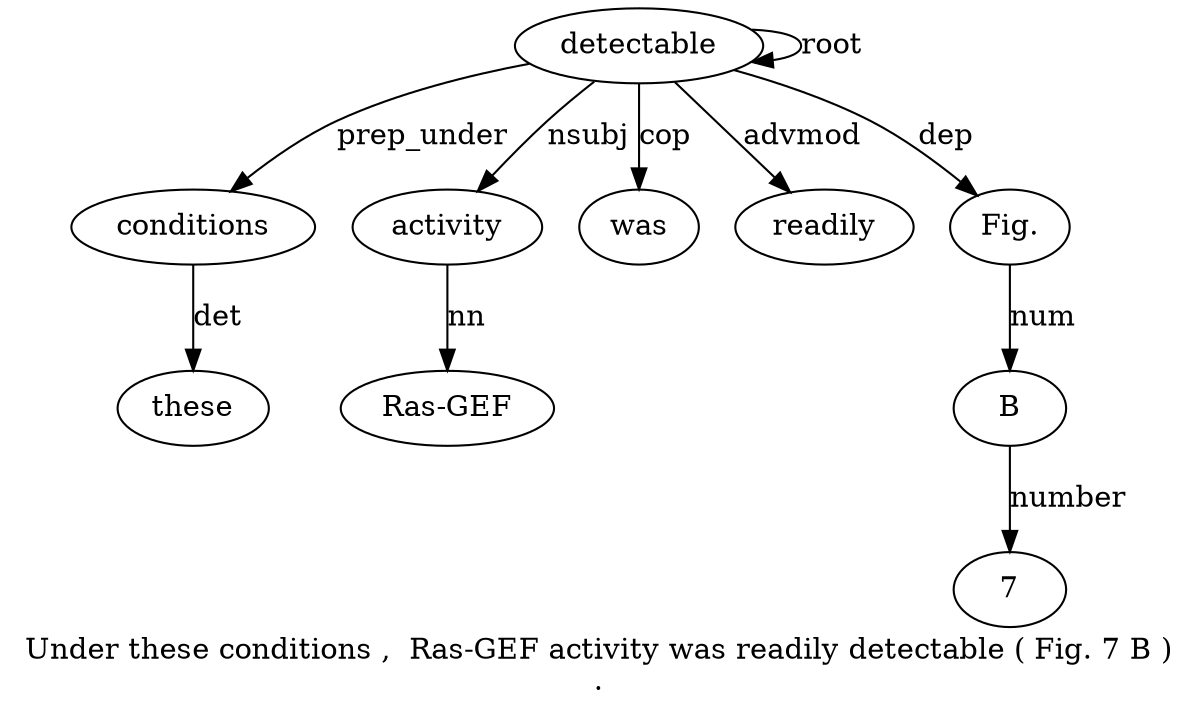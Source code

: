 digraph "Under these conditions ,  Ras-GEF activity was readily detectable ( Fig. 7 B ) ." {
label="Under these conditions ,  Ras-GEF activity was readily detectable ( Fig. 7 B )
.";
conditions3 [style=filled, fillcolor=white, label=conditions];
these2 [style=filled, fillcolor=white, label=these];
conditions3 -> these2  [label=det];
detectable9 [style=filled, fillcolor=white, label=detectable];
detectable9 -> conditions3  [label=prep_under];
activity6 [style=filled, fillcolor=white, label=activity];
"Ras-GEF5" [style=filled, fillcolor=white, label="Ras-GEF"];
activity6 -> "Ras-GEF5"  [label=nn];
detectable9 -> activity6  [label=nsubj];
was7 [style=filled, fillcolor=white, label=was];
detectable9 -> was7  [label=cop];
readily8 [style=filled, fillcolor=white, label=readily];
detectable9 -> readily8  [label=advmod];
detectable9 -> detectable9  [label=root];
"Fig.11" [style=filled, fillcolor=white, label="Fig."];
detectable9 -> "Fig.11"  [label=dep];
B13 [style=filled, fillcolor=white, label=B];
712 [style=filled, fillcolor=white, label=7];
B13 -> 712  [label=number];
"Fig.11" -> B13  [label=num];
}
